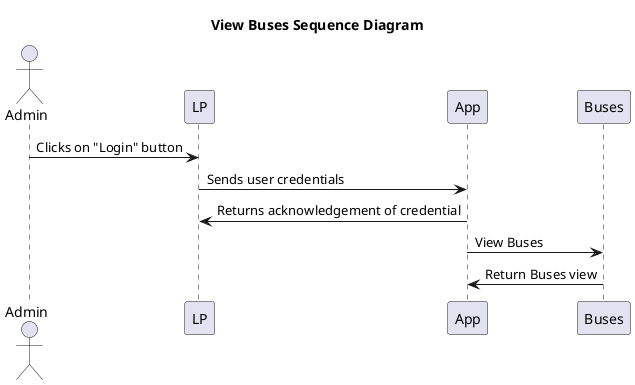 @startuml Buses

title View Buses Sequence Diagram
actor Admin
Admin -> LP: Clicks on "Login" button
LP -> App: Sends user credentials
App -> LP: Returns acknowledgement of credential
participant "Buses" as Buses

App -> Buses: View Buses
Buses -> App: Return Buses view
@enduml
